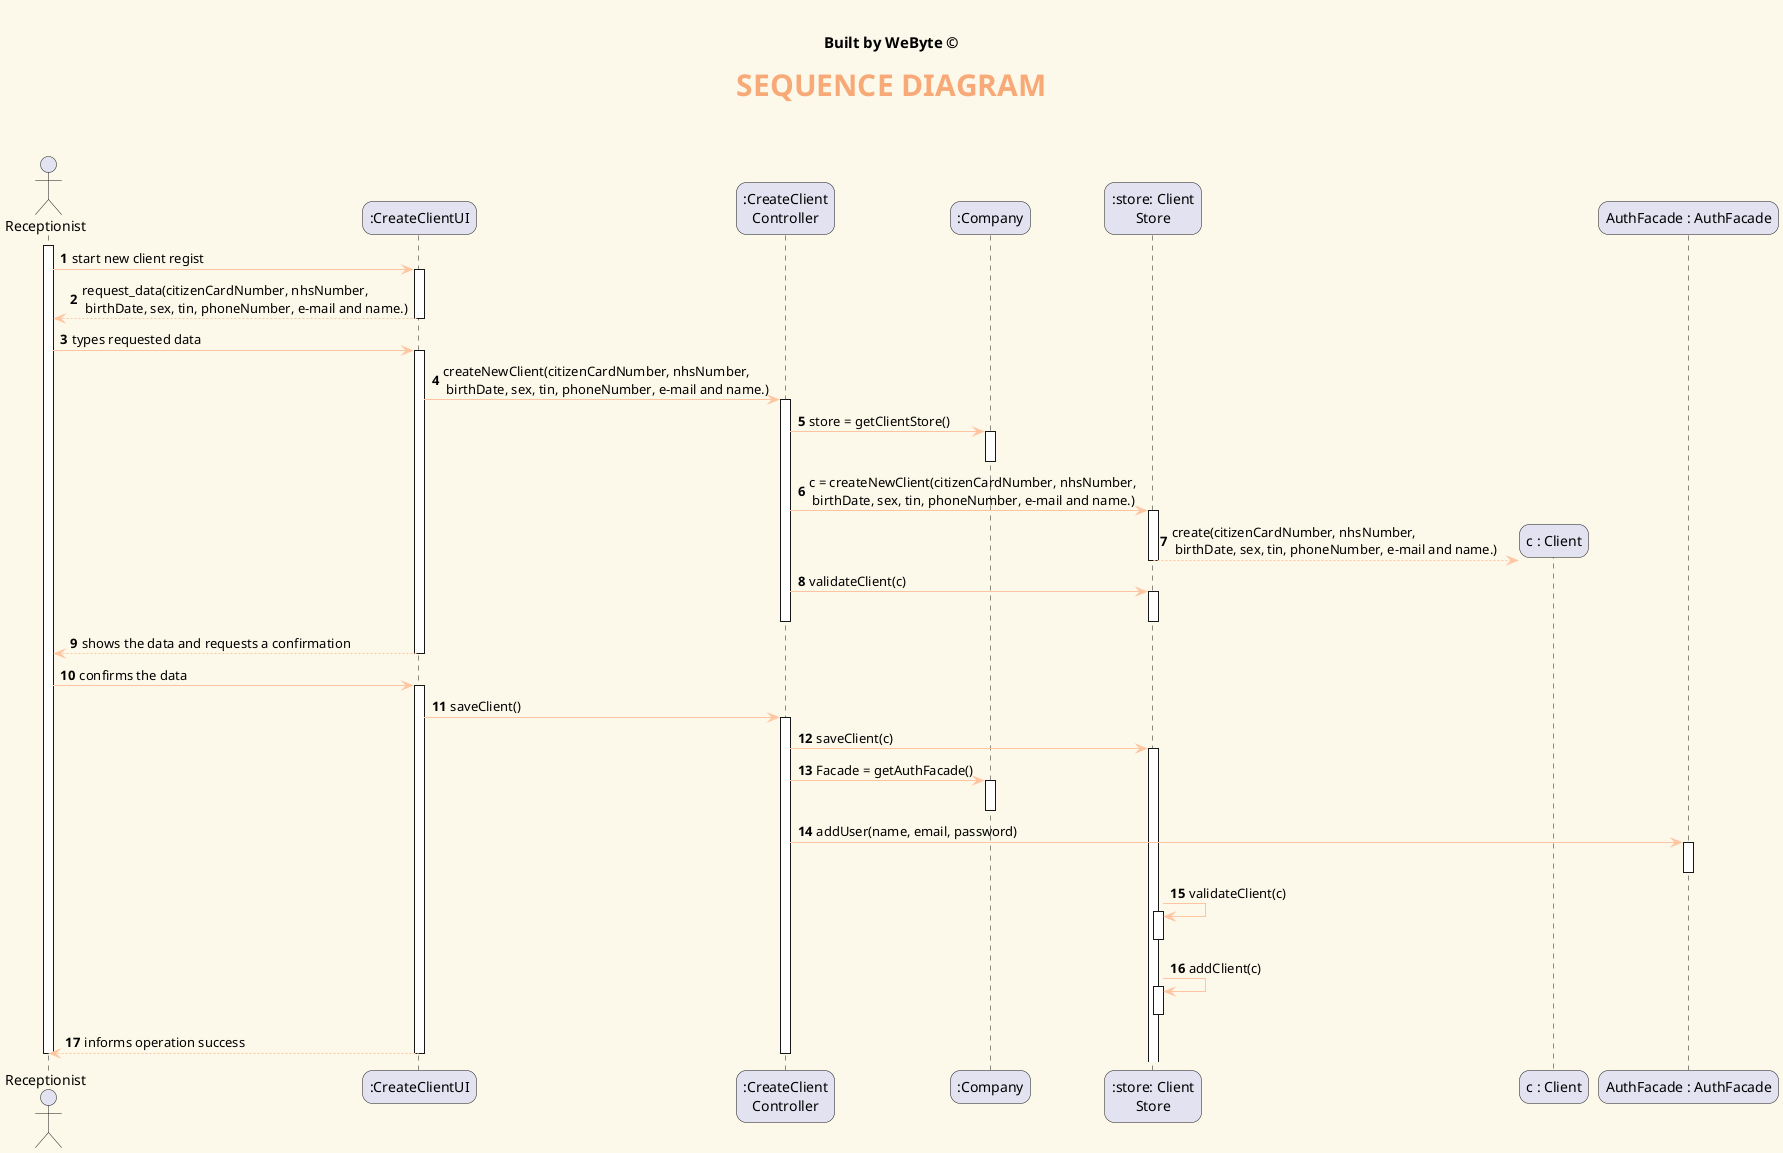 @startuml
' ======= layout =========
skinparam backgroundColor #fcf9ea
skinparam titleBorderRoundCorner 15
skinparam titleFontSize 30
skinparam classAttributeIconSize 0
skinparam titleFontName Arial Black
skinparam titleFontColor #f8a978
skinparam roundcorner 20
skinparam stereotypeCBackgroundColor ffc5a1
skinparam class {

ArrowColor ffc5a1
BorderColor White
BackgroundColor badfdb
}


' ======= title =========
center header


<font color=Black size=15><b>Built by WeByte ©</font>
endheader
title <b>SEQUENCE DIAGRAM\n
autonumber
'hide footbox
actor "Receptionist" as RCP

participant ":CreateClientUI" as UI
participant ":CreateClient\nController" as CTRL
participant ":Company" as Company
participant ":store: Client\nStore" as Store
participant "c : Client" as Client
participant "AuthFacade : AuthFacade" as facade

activate RCP
RCP -> UI : start new client regist
activate UI
UI --> RCP : request_data(citizenCardNumber, nhsNumber,\n birthDate, sex, tin, phoneNumber, e-mail and name.)
deactivate UI

RCP -> UI : types requested data
activate UI

UI -> CTRL : createNewClient(citizenCardNumber, nhsNumber,\n birthDate, sex, tin, phoneNumber, e-mail and name.)
activate CTRL

CTRL -> Company: store = getClientStore()
activate Company
deactivate Company

CTRL -> Store : c = createNewClient(citizenCardNumber, nhsNumber,\n birthDate, sex, tin, phoneNumber, e-mail and name.)

activate Store

Store --> Client** : create(citizenCardNumber, nhsNumber,\n birthDate, sex, tin, phoneNumber, e-mail and name.)

deactivate Client

deactivate Store

CTRL -> Store: validateClient(c)

activate Store
deactivate Store

deactivate CTRL

UI --> RCP : shows the data and requests a confirmation

deactivate UI

RCP -> UI : confirms the data
activate UI

UI -> CTRL : saveClient()
activate CTRL

CTRL -> Store : saveClient(c)
activate Store
CTRL -> Company: Facade = getAuthFacade()
activate Company
deactivate Company
CTRL -> facade: addUser(name, email, password)
activate facade
deactivate facade




Store -> Store: validateClient(c)
activate Store
deactivate Store

Store -> Store: addClient(c)
activate Store
deactivate Store

UI --> RCP: informs operation success

deactivate RCP
deactivate UI
deactivate CTRL
deactivate Company

@enduml